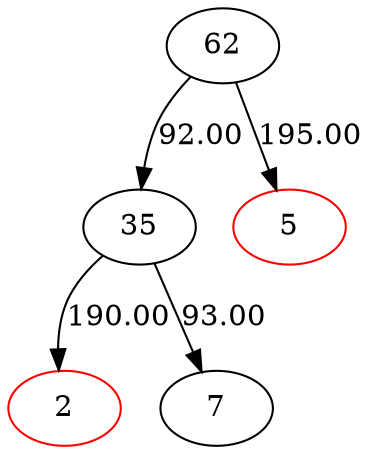 digraph {
62[color=black]
35[color=black]
2[color=red]
35->2[label=190.00]
7[color=black]
35->7[label=93.00]
62->35[label=92.00]
5[color=red]
62->5[label=195.00]
}
